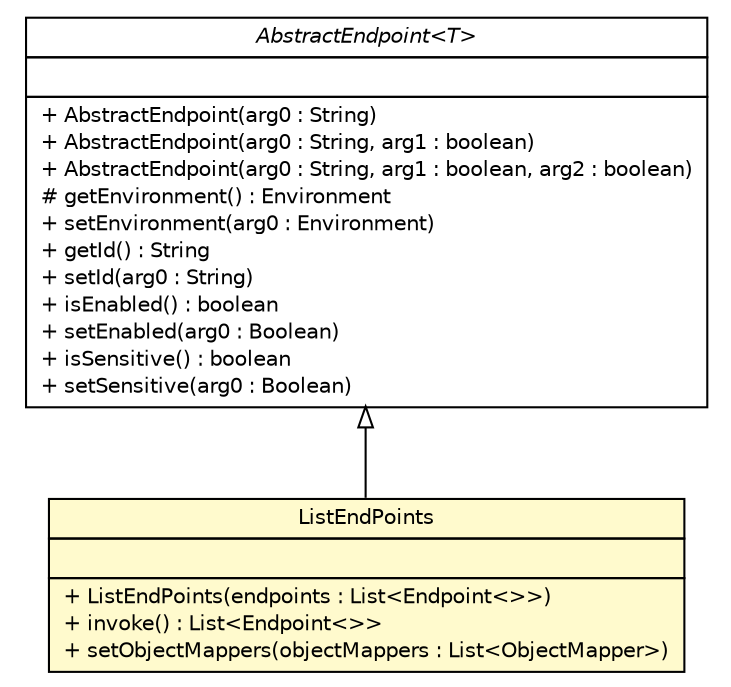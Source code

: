 #!/usr/local/bin/dot
#
# Class diagram 
# Generated by UMLGraph version R5_6-24-gf6e263 (http://www.umlgraph.org/)
#

digraph G {
	edge [fontname="Helvetica",fontsize=10,labelfontname="Helvetica",labelfontsize=10];
	node [fontname="Helvetica",fontsize=10,shape=plaintext];
	nodesep=0.25;
	ranksep=0.5;
	// org.springframework.boot.actuate.endpoint.ListEndPoints
	c51 [label=<<table title="org.springframework.boot.actuate.endpoint.ListEndPoints" border="0" cellborder="1" cellspacing="0" cellpadding="2" port="p" bgcolor="lemonChiffon" href="./ListEndPoints.html">
		<tr><td><table border="0" cellspacing="0" cellpadding="1">
<tr><td align="center" balign="center"> ListEndPoints </td></tr>
		</table></td></tr>
		<tr><td><table border="0" cellspacing="0" cellpadding="1">
<tr><td align="left" balign="left">  </td></tr>
		</table></td></tr>
		<tr><td><table border="0" cellspacing="0" cellpadding="1">
<tr><td align="left" balign="left"> + ListEndPoints(endpoints : List&lt;Endpoint&lt;&gt;&gt;) </td></tr>
<tr><td align="left" balign="left"> + invoke() : List&lt;Endpoint&lt;&gt;&gt; </td></tr>
<tr><td align="left" balign="left"> + setObjectMappers(objectMappers : List&lt;ObjectMapper&gt;) </td></tr>
		</table></td></tr>
		</table>>, URL="./ListEndPoints.html", fontname="Helvetica", fontcolor="black", fontsize=10.0];
	//org.springframework.boot.actuate.endpoint.ListEndPoints extends org.springframework.boot.actuate.endpoint.AbstractEndpoint<java.util.List<org.springframework.boot.actuate.endpoint.Endpoint>>
	c54:p -> c51:p [dir=back,arrowtail=empty];
	// org.springframework.boot.actuate.endpoint.AbstractEndpoint<T>
	c54 [label=<<table title="org.springframework.boot.actuate.endpoint.AbstractEndpoint" border="0" cellborder="1" cellspacing="0" cellpadding="2" port="p" href="http://java.sun.com/j2se/1.4.2/docs/api/org/springframework/boot/actuate/endpoint/AbstractEndpoint.html">
		<tr><td><table border="0" cellspacing="0" cellpadding="1">
<tr><td align="center" balign="center"><font face="Helvetica-Oblique"> AbstractEndpoint&lt;T&gt; </font></td></tr>
		</table></td></tr>
		<tr><td><table border="0" cellspacing="0" cellpadding="1">
<tr><td align="left" balign="left">  </td></tr>
		</table></td></tr>
		<tr><td><table border="0" cellspacing="0" cellpadding="1">
<tr><td align="left" balign="left"> + AbstractEndpoint(arg0 : String) </td></tr>
<tr><td align="left" balign="left"> + AbstractEndpoint(arg0 : String, arg1 : boolean) </td></tr>
<tr><td align="left" balign="left"> + AbstractEndpoint(arg0 : String, arg1 : boolean, arg2 : boolean) </td></tr>
<tr><td align="left" balign="left"> # getEnvironment() : Environment </td></tr>
<tr><td align="left" balign="left"> + setEnvironment(arg0 : Environment) </td></tr>
<tr><td align="left" balign="left"> + getId() : String </td></tr>
<tr><td align="left" balign="left"> + setId(arg0 : String) </td></tr>
<tr><td align="left" balign="left"> + isEnabled() : boolean </td></tr>
<tr><td align="left" balign="left"> + setEnabled(arg0 : Boolean) </td></tr>
<tr><td align="left" balign="left"> + isSensitive() : boolean </td></tr>
<tr><td align="left" balign="left"> + setSensitive(arg0 : Boolean) </td></tr>
		</table></td></tr>
		</table>>, URL="http://java.sun.com/j2se/1.4.2/docs/api/org/springframework/boot/actuate/endpoint/AbstractEndpoint.html", fontname="Helvetica", fontcolor="black", fontsize=10.0];
}

